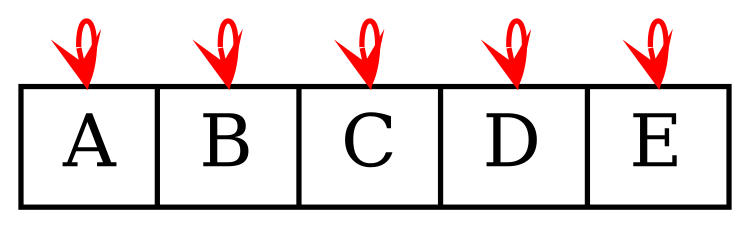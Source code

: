 // dot -Tsvg mygraph.dot -o mygraph.svg
digraph identity {
	nodesep=0;
	size="5!";
	node [shape=record,width=.1,height=.1];  // see Record based nodes
	N [label = "<A> A |<B> B |<C> C |<D> D |<E> E"];
	edge [arrowsize=0.7 arrowhead="vee" color="red"];
	N: A:n -> N: A:n;
	N: B:n -> N: B:n;
	N: C:n -> N: C:n;
	N: D:n -> N: D:n;
	N: E:n -> N: E:n;
}
